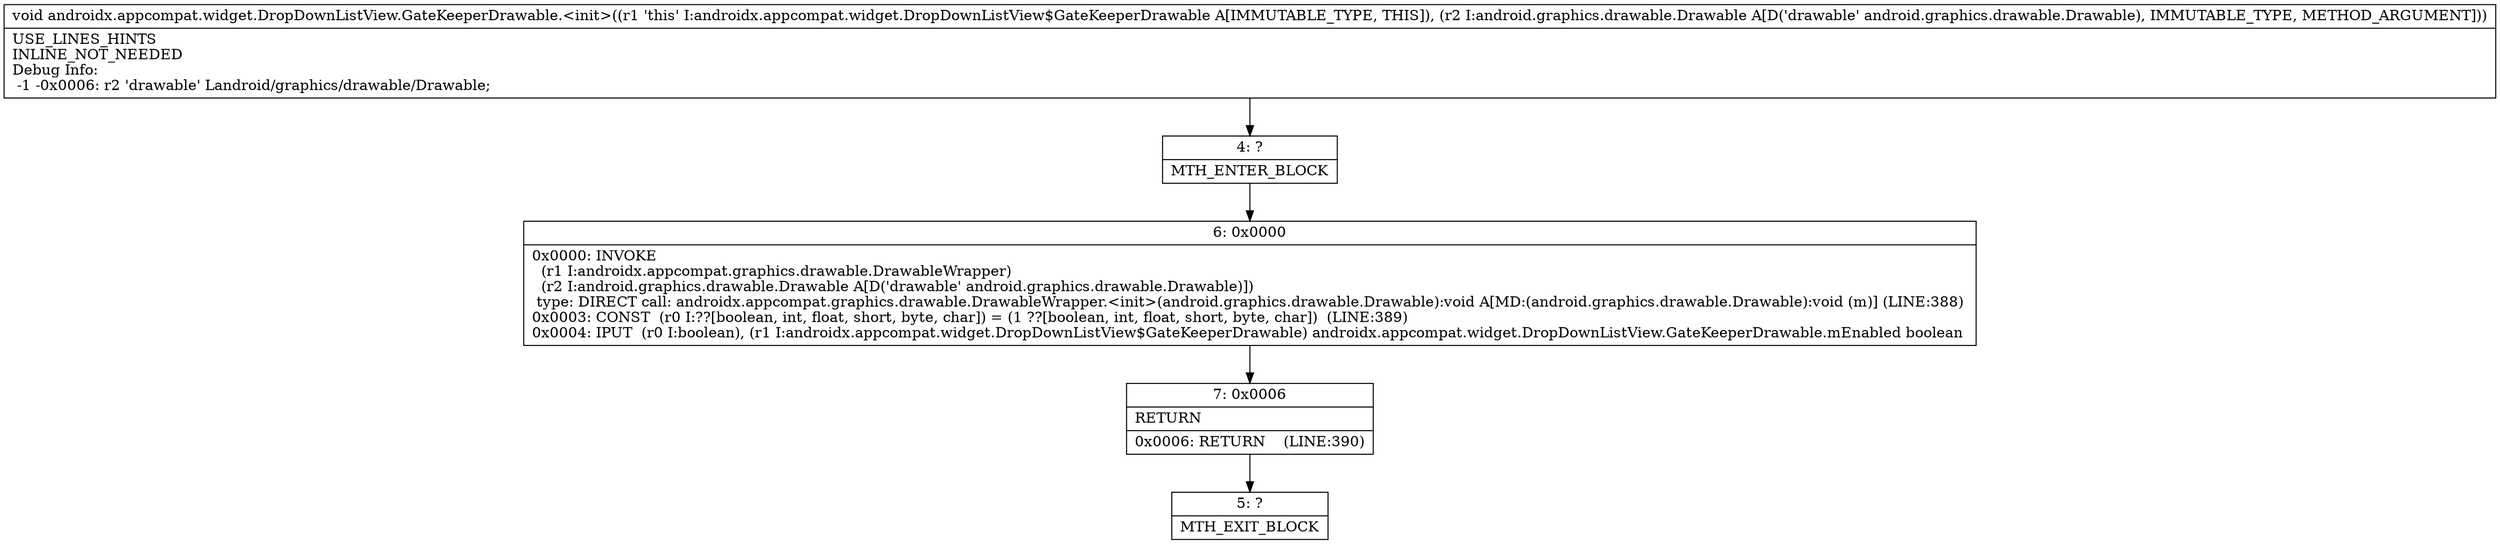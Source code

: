 digraph "CFG forandroidx.appcompat.widget.DropDownListView.GateKeeperDrawable.\<init\>(Landroid\/graphics\/drawable\/Drawable;)V" {
Node_4 [shape=record,label="{4\:\ ?|MTH_ENTER_BLOCK\l}"];
Node_6 [shape=record,label="{6\:\ 0x0000|0x0000: INVOKE  \l  (r1 I:androidx.appcompat.graphics.drawable.DrawableWrapper)\l  (r2 I:android.graphics.drawable.Drawable A[D('drawable' android.graphics.drawable.Drawable)])\l type: DIRECT call: androidx.appcompat.graphics.drawable.DrawableWrapper.\<init\>(android.graphics.drawable.Drawable):void A[MD:(android.graphics.drawable.Drawable):void (m)] (LINE:388)\l0x0003: CONST  (r0 I:??[boolean, int, float, short, byte, char]) = (1 ??[boolean, int, float, short, byte, char])  (LINE:389)\l0x0004: IPUT  (r0 I:boolean), (r1 I:androidx.appcompat.widget.DropDownListView$GateKeeperDrawable) androidx.appcompat.widget.DropDownListView.GateKeeperDrawable.mEnabled boolean \l}"];
Node_7 [shape=record,label="{7\:\ 0x0006|RETURN\l|0x0006: RETURN    (LINE:390)\l}"];
Node_5 [shape=record,label="{5\:\ ?|MTH_EXIT_BLOCK\l}"];
MethodNode[shape=record,label="{void androidx.appcompat.widget.DropDownListView.GateKeeperDrawable.\<init\>((r1 'this' I:androidx.appcompat.widget.DropDownListView$GateKeeperDrawable A[IMMUTABLE_TYPE, THIS]), (r2 I:android.graphics.drawable.Drawable A[D('drawable' android.graphics.drawable.Drawable), IMMUTABLE_TYPE, METHOD_ARGUMENT]))  | USE_LINES_HINTS\lINLINE_NOT_NEEDED\lDebug Info:\l  \-1 \-0x0006: r2 'drawable' Landroid\/graphics\/drawable\/Drawable;\l}"];
MethodNode -> Node_4;Node_4 -> Node_6;
Node_6 -> Node_7;
Node_7 -> Node_5;
}


